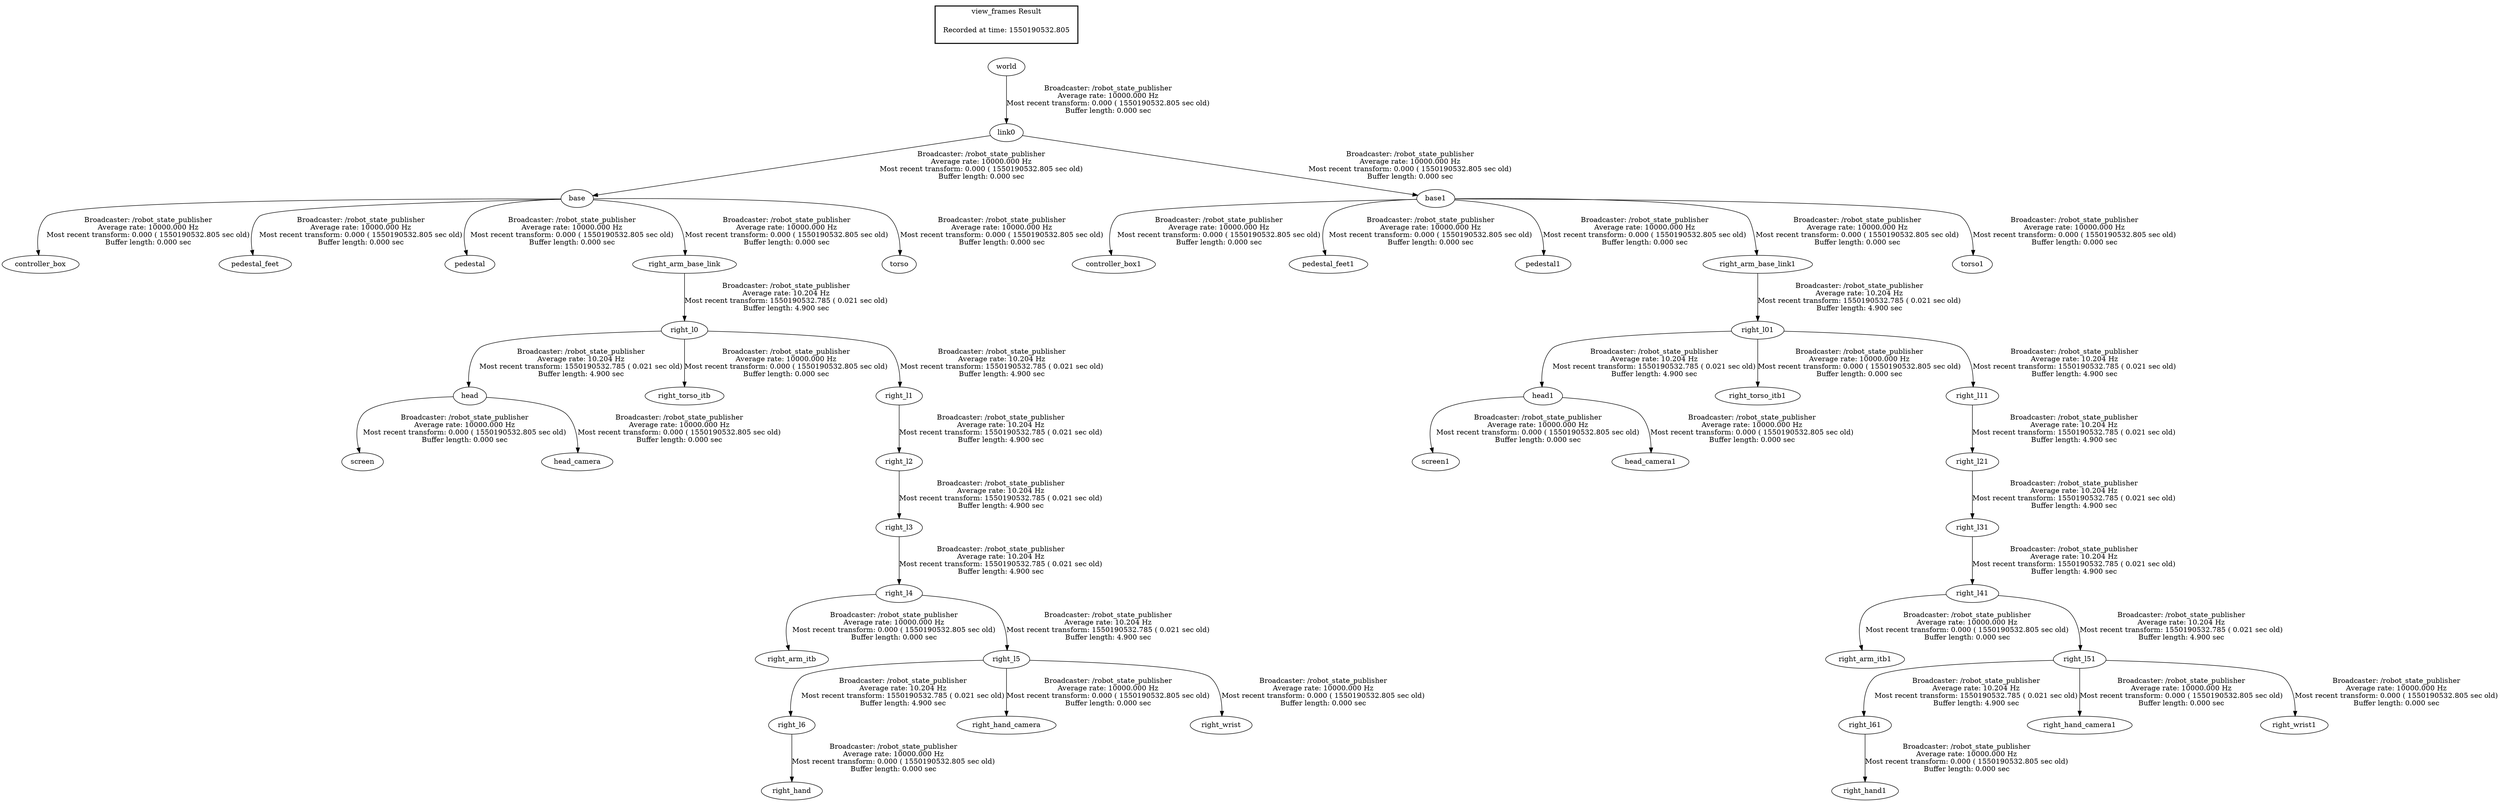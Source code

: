 digraph G {
"base" -> "controller_box"[label="Broadcaster: /robot_state_publisher\nAverage rate: 10000.000 Hz\nMost recent transform: 0.000 ( 1550190532.805 sec old)\nBuffer length: 0.000 sec\n"];
"link0" -> "base"[label="Broadcaster: /robot_state_publisher\nAverage rate: 10000.000 Hz\nMost recent transform: 0.000 ( 1550190532.805 sec old)\nBuffer length: 0.000 sec\n"];
"base1" -> "controller_box1"[label="Broadcaster: /robot_state_publisher\nAverage rate: 10000.000 Hz\nMost recent transform: 0.000 ( 1550190532.805 sec old)\nBuffer length: 0.000 sec\n"];
"link0" -> "base1"[label="Broadcaster: /robot_state_publisher\nAverage rate: 10000.000 Hz\nMost recent transform: 0.000 ( 1550190532.805 sec old)\nBuffer length: 0.000 sec\n"];
"head" -> "screen"[label="Broadcaster: /robot_state_publisher\nAverage rate: 10000.000 Hz\nMost recent transform: 0.000 ( 1550190532.805 sec old)\nBuffer length: 0.000 sec\n"];
"right_l0" -> "head"[label="Broadcaster: /robot_state_publisher\nAverage rate: 10.204 Hz\nMost recent transform: 1550190532.785 ( 0.021 sec old)\nBuffer length: 4.900 sec\n"];
"head1" -> "screen1"[label="Broadcaster: /robot_state_publisher\nAverage rate: 10000.000 Hz\nMost recent transform: 0.000 ( 1550190532.805 sec old)\nBuffer length: 0.000 sec\n"];
"right_l01" -> "head1"[label="Broadcaster: /robot_state_publisher\nAverage rate: 10.204 Hz\nMost recent transform: 1550190532.785 ( 0.021 sec old)\nBuffer length: 4.900 sec\n"];
"world" -> "link0"[label="Broadcaster: /robot_state_publisher\nAverage rate: 10000.000 Hz\nMost recent transform: 0.000 ( 1550190532.805 sec old)\nBuffer length: 0.000 sec\n"];
"head" -> "head_camera"[label="Broadcaster: /robot_state_publisher\nAverage rate: 10000.000 Hz\nMost recent transform: 0.000 ( 1550190532.805 sec old)\nBuffer length: 0.000 sec\n"];
"head1" -> "head_camera1"[label="Broadcaster: /robot_state_publisher\nAverage rate: 10000.000 Hz\nMost recent transform: 0.000 ( 1550190532.805 sec old)\nBuffer length: 0.000 sec\n"];
"base" -> "pedestal_feet"[label="Broadcaster: /robot_state_publisher\nAverage rate: 10000.000 Hz\nMost recent transform: 0.000 ( 1550190532.805 sec old)\nBuffer length: 0.000 sec\n"];
"base1" -> "pedestal_feet1"[label="Broadcaster: /robot_state_publisher\nAverage rate: 10000.000 Hz\nMost recent transform: 0.000 ( 1550190532.805 sec old)\nBuffer length: 0.000 sec\n"];
"base" -> "pedestal"[label="Broadcaster: /robot_state_publisher\nAverage rate: 10000.000 Hz\nMost recent transform: 0.000 ( 1550190532.805 sec old)\nBuffer length: 0.000 sec\n"];
"base1" -> "pedestal1"[label="Broadcaster: /robot_state_publisher\nAverage rate: 10000.000 Hz\nMost recent transform: 0.000 ( 1550190532.805 sec old)\nBuffer length: 0.000 sec\n"];
"right_l4" -> "right_arm_itb"[label="Broadcaster: /robot_state_publisher\nAverage rate: 10000.000 Hz\nMost recent transform: 0.000 ( 1550190532.805 sec old)\nBuffer length: 0.000 sec\n"];
"right_l3" -> "right_l4"[label="Broadcaster: /robot_state_publisher\nAverage rate: 10.204 Hz\nMost recent transform: 1550190532.785 ( 0.021 sec old)\nBuffer length: 4.900 sec\n"];
"right_l41" -> "right_arm_itb1"[label="Broadcaster: /robot_state_publisher\nAverage rate: 10000.000 Hz\nMost recent transform: 0.000 ( 1550190532.805 sec old)\nBuffer length: 0.000 sec\n"];
"right_l31" -> "right_l41"[label="Broadcaster: /robot_state_publisher\nAverage rate: 10.204 Hz\nMost recent transform: 1550190532.785 ( 0.021 sec old)\nBuffer length: 4.900 sec\n"];
"base" -> "right_arm_base_link"[label="Broadcaster: /robot_state_publisher\nAverage rate: 10000.000 Hz\nMost recent transform: 0.000 ( 1550190532.805 sec old)\nBuffer length: 0.000 sec\n"];
"base1" -> "right_arm_base_link1"[label="Broadcaster: /robot_state_publisher\nAverage rate: 10000.000 Hz\nMost recent transform: 0.000 ( 1550190532.805 sec old)\nBuffer length: 0.000 sec\n"];
"right_l6" -> "right_hand"[label="Broadcaster: /robot_state_publisher\nAverage rate: 10000.000 Hz\nMost recent transform: 0.000 ( 1550190532.805 sec old)\nBuffer length: 0.000 sec\n"];
"right_l5" -> "right_l6"[label="Broadcaster: /robot_state_publisher\nAverage rate: 10.204 Hz\nMost recent transform: 1550190532.785 ( 0.021 sec old)\nBuffer length: 4.900 sec\n"];
"right_l61" -> "right_hand1"[label="Broadcaster: /robot_state_publisher\nAverage rate: 10000.000 Hz\nMost recent transform: 0.000 ( 1550190532.805 sec old)\nBuffer length: 0.000 sec\n"];
"right_l51" -> "right_l61"[label="Broadcaster: /robot_state_publisher\nAverage rate: 10.204 Hz\nMost recent transform: 1550190532.785 ( 0.021 sec old)\nBuffer length: 4.900 sec\n"];
"right_l5" -> "right_hand_camera"[label="Broadcaster: /robot_state_publisher\nAverage rate: 10000.000 Hz\nMost recent transform: 0.000 ( 1550190532.805 sec old)\nBuffer length: 0.000 sec\n"];
"right_l4" -> "right_l5"[label="Broadcaster: /robot_state_publisher\nAverage rate: 10.204 Hz\nMost recent transform: 1550190532.785 ( 0.021 sec old)\nBuffer length: 4.900 sec\n"];
"right_l51" -> "right_hand_camera1"[label="Broadcaster: /robot_state_publisher\nAverage rate: 10000.000 Hz\nMost recent transform: 0.000 ( 1550190532.805 sec old)\nBuffer length: 0.000 sec\n"];
"right_l41" -> "right_l51"[label="Broadcaster: /robot_state_publisher\nAverage rate: 10.204 Hz\nMost recent transform: 1550190532.785 ( 0.021 sec old)\nBuffer length: 4.900 sec\n"];
"right_l0" -> "right_torso_itb"[label="Broadcaster: /robot_state_publisher\nAverage rate: 10000.000 Hz\nMost recent transform: 0.000 ( 1550190532.805 sec old)\nBuffer length: 0.000 sec\n"];
"right_arm_base_link" -> "right_l0"[label="Broadcaster: /robot_state_publisher\nAverage rate: 10.204 Hz\nMost recent transform: 1550190532.785 ( 0.021 sec old)\nBuffer length: 4.900 sec\n"];
"right_l01" -> "right_torso_itb1"[label="Broadcaster: /robot_state_publisher\nAverage rate: 10000.000 Hz\nMost recent transform: 0.000 ( 1550190532.805 sec old)\nBuffer length: 0.000 sec\n"];
"right_arm_base_link1" -> "right_l01"[label="Broadcaster: /robot_state_publisher\nAverage rate: 10.204 Hz\nMost recent transform: 1550190532.785 ( 0.021 sec old)\nBuffer length: 4.900 sec\n"];
"right_l5" -> "right_wrist"[label="Broadcaster: /robot_state_publisher\nAverage rate: 10000.000 Hz\nMost recent transform: 0.000 ( 1550190532.805 sec old)\nBuffer length: 0.000 sec\n"];
"right_l51" -> "right_wrist1"[label="Broadcaster: /robot_state_publisher\nAverage rate: 10000.000 Hz\nMost recent transform: 0.000 ( 1550190532.805 sec old)\nBuffer length: 0.000 sec\n"];
"base" -> "torso"[label="Broadcaster: /robot_state_publisher\nAverage rate: 10000.000 Hz\nMost recent transform: 0.000 ( 1550190532.805 sec old)\nBuffer length: 0.000 sec\n"];
"base1" -> "torso1"[label="Broadcaster: /robot_state_publisher\nAverage rate: 10000.000 Hz\nMost recent transform: 0.000 ( 1550190532.805 sec old)\nBuffer length: 0.000 sec\n"];
"right_l0" -> "right_l1"[label="Broadcaster: /robot_state_publisher\nAverage rate: 10.204 Hz\nMost recent transform: 1550190532.785 ( 0.021 sec old)\nBuffer length: 4.900 sec\n"];
"right_l01" -> "right_l11"[label="Broadcaster: /robot_state_publisher\nAverage rate: 10.204 Hz\nMost recent transform: 1550190532.785 ( 0.021 sec old)\nBuffer length: 4.900 sec\n"];
"right_l1" -> "right_l2"[label="Broadcaster: /robot_state_publisher\nAverage rate: 10.204 Hz\nMost recent transform: 1550190532.785 ( 0.021 sec old)\nBuffer length: 4.900 sec\n"];
"right_l11" -> "right_l21"[label="Broadcaster: /robot_state_publisher\nAverage rate: 10.204 Hz\nMost recent transform: 1550190532.785 ( 0.021 sec old)\nBuffer length: 4.900 sec\n"];
"right_l2" -> "right_l3"[label="Broadcaster: /robot_state_publisher\nAverage rate: 10.204 Hz\nMost recent transform: 1550190532.785 ( 0.021 sec old)\nBuffer length: 4.900 sec\n"];
"right_l21" -> "right_l31"[label="Broadcaster: /robot_state_publisher\nAverage rate: 10.204 Hz\nMost recent transform: 1550190532.785 ( 0.021 sec old)\nBuffer length: 4.900 sec\n"];
edge [style=invis];
 subgraph cluster_legend { style=bold; color=black; label ="view_frames Result";
"Recorded at time: 1550190532.805"[ shape=plaintext ] ;
 }->"world";
}